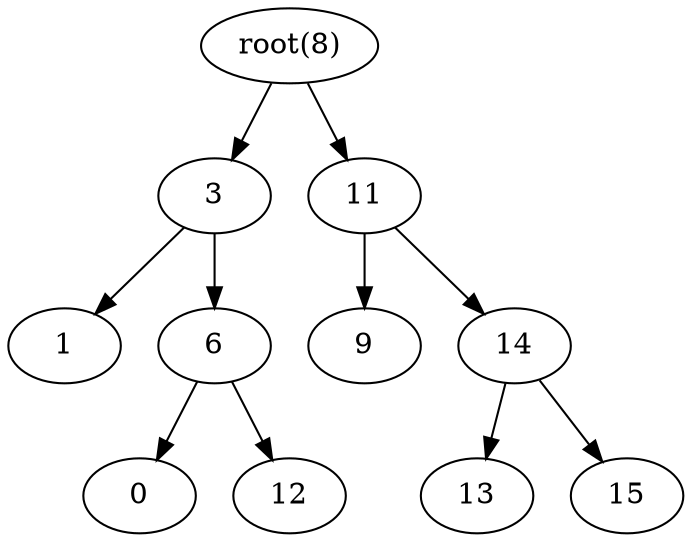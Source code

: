 digraph G {
	"root(8)" -> { 3, 11 };

	3 -> { 1, 6 };
	6 -> { 0, 12};

	11 -> { 9, 14 };
	14 -> { 13, 15};
}
